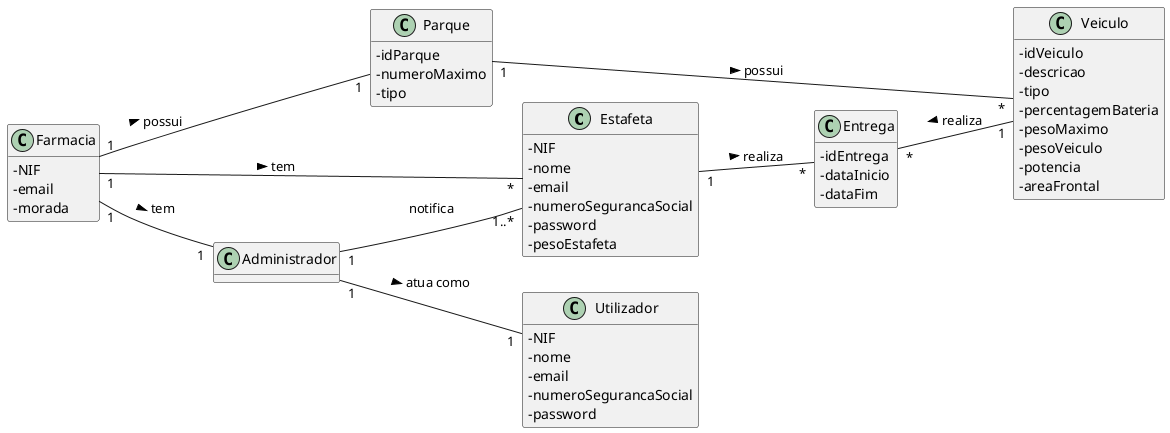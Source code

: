 @startuml
skinparam classAttributeIconSize 0
hide methods
left to right direction

class Estafeta {
  -NIF
  -nome
  -email
  -numeroSegurancaSocial
  -password
  -pesoEstafeta
}

class Entrega {
  -idEntrega
  -dataInicio
  -dataFim
}

class Veiculo {
  -idVeiculo
  -descricao
  -tipo
  -percentagemBateria
  -pesoMaximo
  -pesoVeiculo
  -potencia
  -areaFrontal
}

class Parque {
  -idParque
  -numeroMaximo
  -tipo
}

class Farmacia {
  -NIF
  -email
  -morada
}

class Utilizador {
  -NIF
  -nome
  -email
  -numeroSegurancaSocial
  -password
}

Estafeta "1" -- "*" Entrega: realiza >
Entrega "*" -- "1" Veiculo: realiza <
Parque "1" -- "*" Veiculo: possui >
Farmacia "1" -- "1" Parque: possui >
Farmacia "1" -- "*" Estafeta: tem >
Farmacia "1" -- "1" Administrador: tem >
Administrador "1" -- "1" Utilizador: atua como >
Administrador "1" -- "1..*" Estafeta: notifica

@enduml
